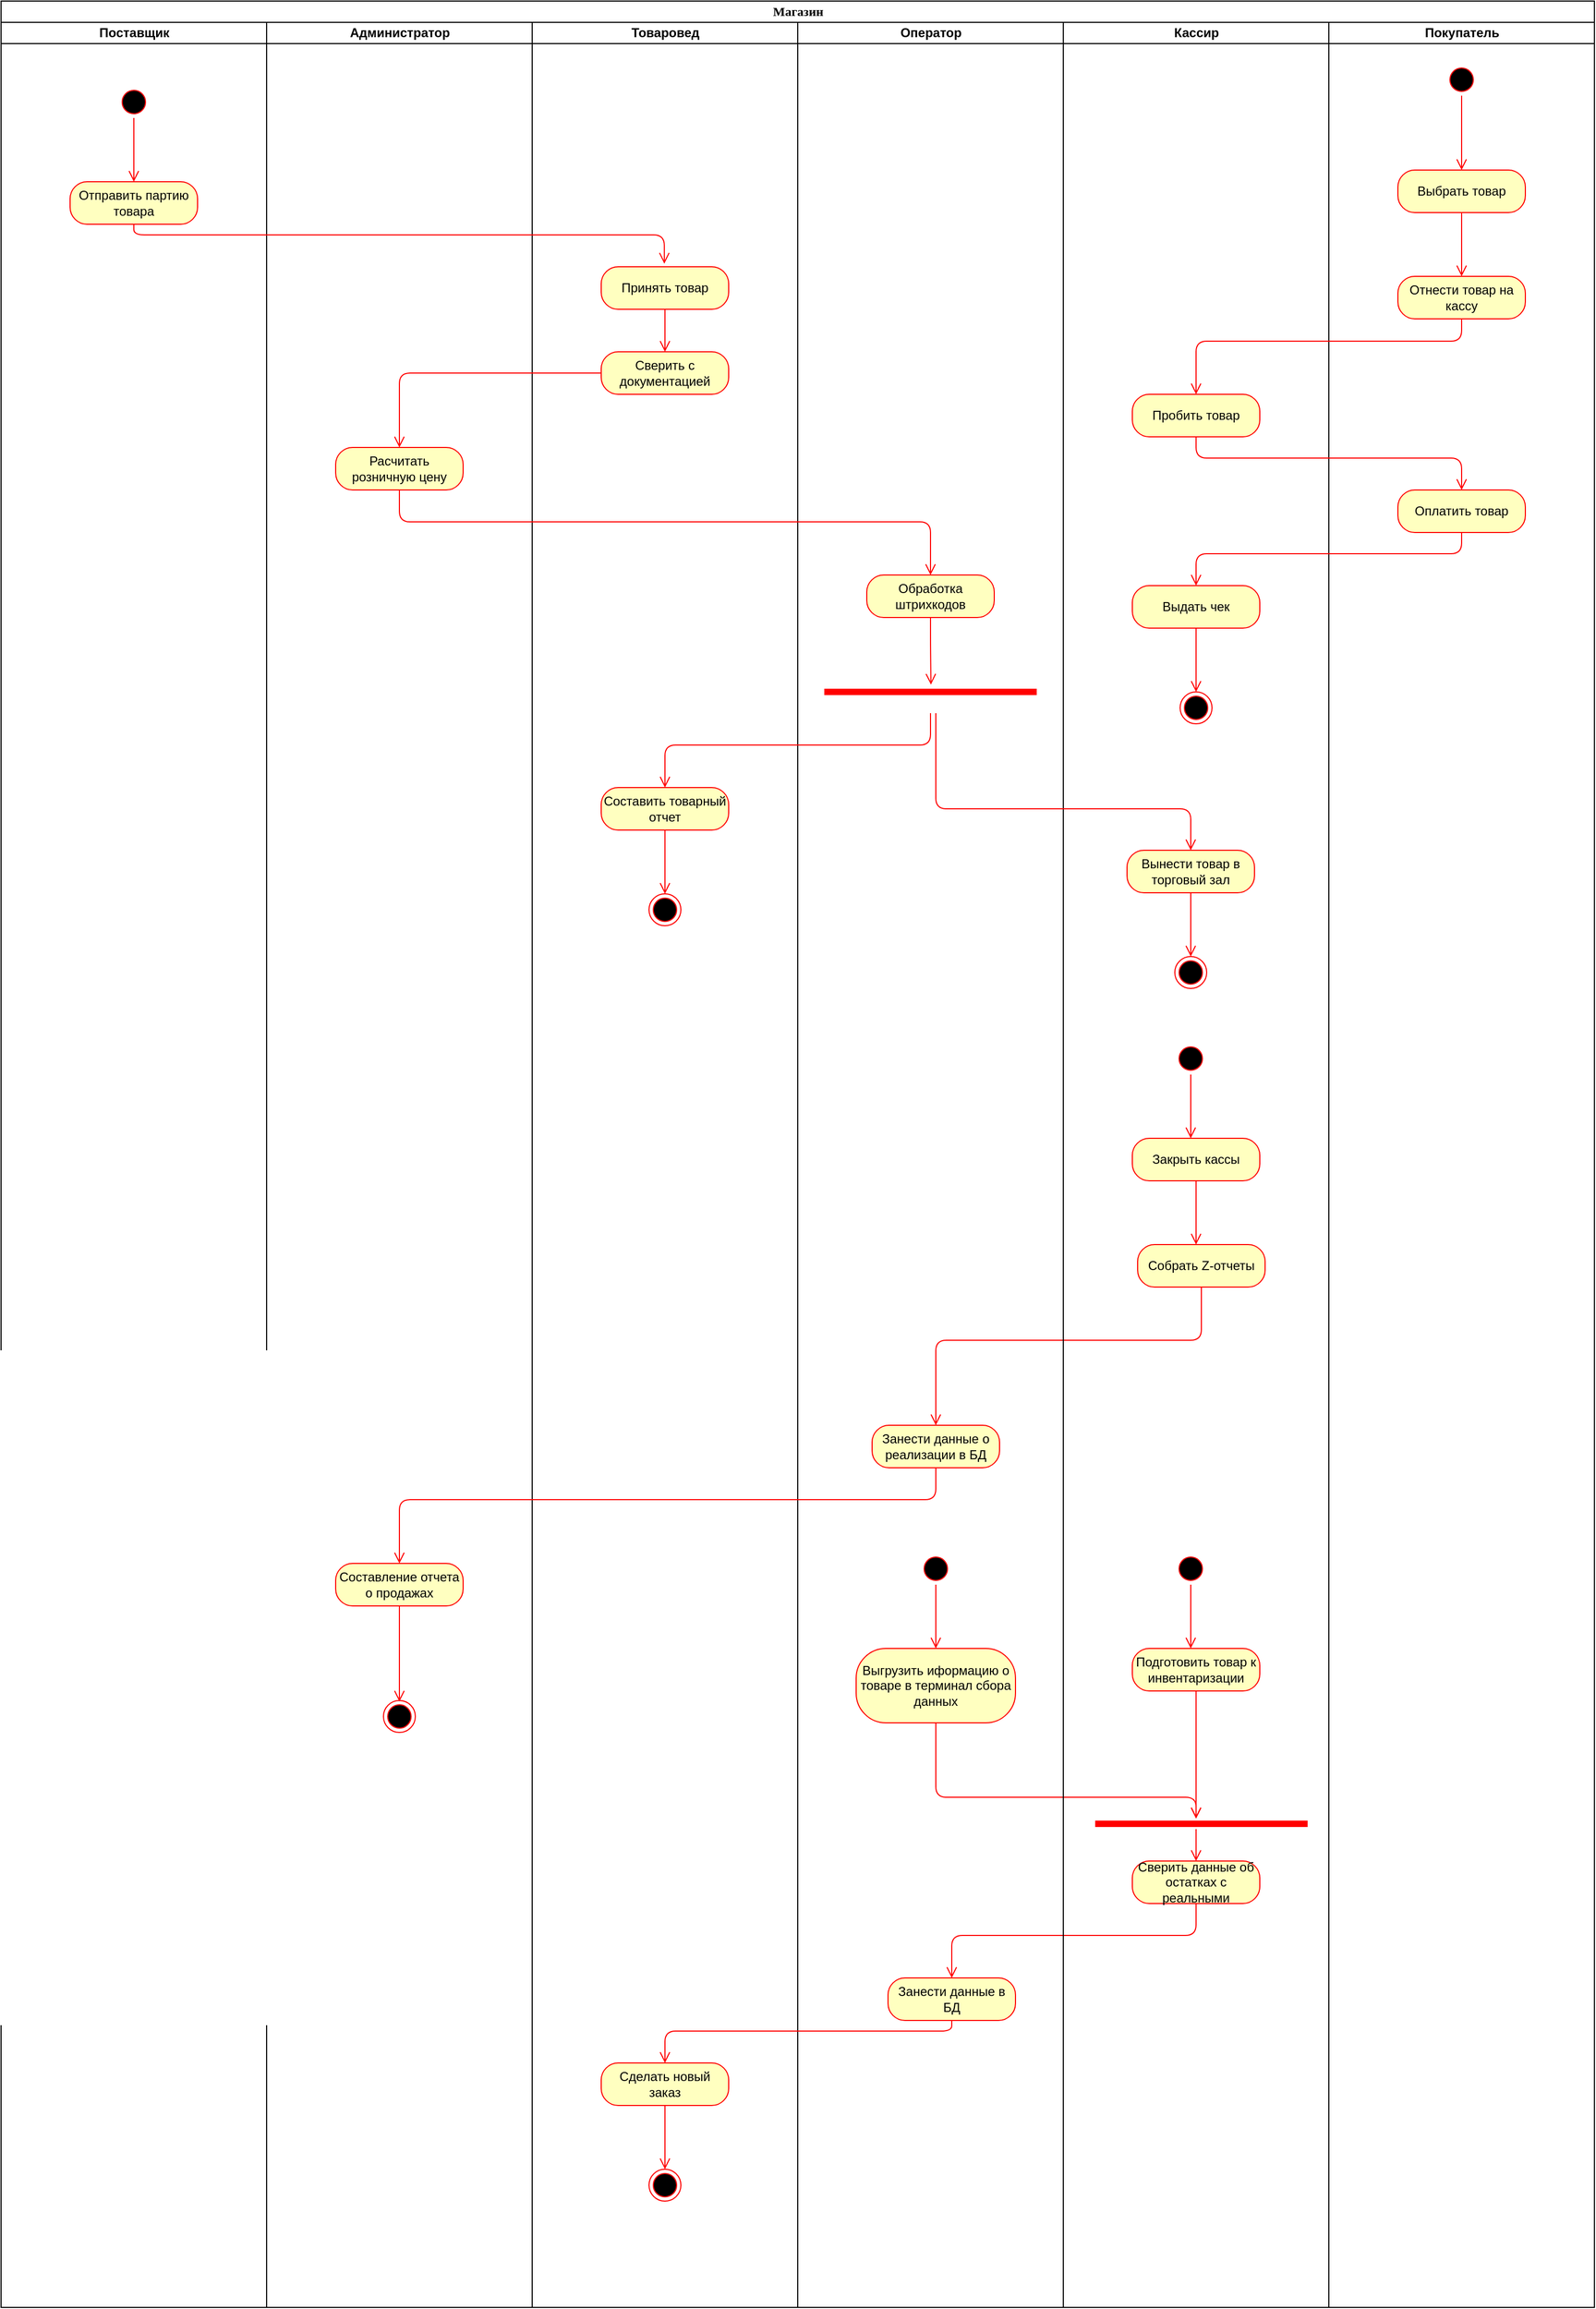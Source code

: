 <mxfile version="14.5.8" type="github">
  <diagram name="Page-1" id="0783ab3e-0a74-02c8-0abd-f7b4e66b4bec">
    <mxGraphModel dx="2476" dy="913" grid="1" gridSize="10" guides="1" tooltips="1" connect="1" arrows="1" fold="1" page="1" pageScale="1" pageWidth="850" pageHeight="1100" background="#ffffff" math="0" shadow="0">
      <root>
        <mxCell id="0" />
        <mxCell id="1" parent="0" />
        <mxCell id="1c1d494c118603dd-1" value="Магазин" style="swimlane;html=1;childLayout=stackLayout;startSize=20;rounded=0;shadow=0;comic=0;labelBackgroundColor=none;strokeWidth=1;fontFamily=Verdana;fontSize=12;align=center;" parent="1" vertex="1">
          <mxGeometry x="-210" y="20" width="1500" height="2170" as="geometry" />
        </mxCell>
        <mxCell id="1c1d494c118603dd-2" value="Администратор" style="swimlane;html=1;startSize=20;" parent="1c1d494c118603dd-1" vertex="1">
          <mxGeometry y="20" width="250" height="2150" as="geometry" />
        </mxCell>
        <mxCell id="bTJI38dJW_3eZtSQt41i-5" value="" style="ellipse;html=1;shape=startState;fillColor=#000000;strokeColor=#ff0000;" parent="1c1d494c118603dd-2" vertex="1">
          <mxGeometry x="110" y="60" width="30" height="30" as="geometry" />
        </mxCell>
        <mxCell id="bTJI38dJW_3eZtSQt41i-6" value="" style="edgeStyle=orthogonalEdgeStyle;html=1;verticalAlign=bottom;endArrow=open;endSize=8;strokeColor=#ff0000;" parent="1c1d494c118603dd-2" source="bTJI38dJW_3eZtSQt41i-5" edge="1">
          <mxGeometry relative="1" as="geometry">
            <mxPoint x="125" y="150" as="targetPoint" />
          </mxGeometry>
        </mxCell>
        <mxCell id="1c1d494c118603dd-3" value="Администратор" style="swimlane;html=1;startSize=20;" parent="1c1d494c118603dd-1" vertex="1">
          <mxGeometry x="250" y="20" width="250" height="2150" as="geometry" />
        </mxCell>
        <mxCell id="bTJI38dJW_3eZtSQt41i-13" value="&lt;div&gt;Расчитать розничную цену&lt;/div&gt;" style="rounded=1;whiteSpace=wrap;html=1;arcSize=40;fontColor=#000000;fillColor=#ffffc0;strokeColor=#ff0000;" parent="1c1d494c118603dd-3" vertex="1">
          <mxGeometry x="65" y="400" width="120" height="40" as="geometry" />
        </mxCell>
        <mxCell id="-8BCLQcnHg3Y3gMtY6GQ-10" value="Составление отчета о продажах" style="rounded=1;whiteSpace=wrap;html=1;arcSize=40;fontColor=#000000;fillColor=#ffffc0;strokeColor=#ff0000;" vertex="1" parent="1c1d494c118603dd-3">
          <mxGeometry x="65" y="1450" width="120" height="40" as="geometry" />
        </mxCell>
        <mxCell id="-8BCLQcnHg3Y3gMtY6GQ-11" value="" style="edgeStyle=orthogonalEdgeStyle;html=1;verticalAlign=bottom;endArrow=open;endSize=8;strokeColor=#ff0000;" edge="1" source="-8BCLQcnHg3Y3gMtY6GQ-10" parent="1c1d494c118603dd-3">
          <mxGeometry relative="1" as="geometry">
            <mxPoint x="125" y="1580" as="targetPoint" />
          </mxGeometry>
        </mxCell>
        <mxCell id="-8BCLQcnHg3Y3gMtY6GQ-12" value="" style="ellipse;html=1;shape=endState;fillColor=#000000;strokeColor=#ff0000;" vertex="1" parent="1c1d494c118603dd-3">
          <mxGeometry x="110" y="1579" width="30" height="30" as="geometry" />
        </mxCell>
        <mxCell id="1c1d494c118603dd-4" value="Товаровед" style="swimlane;html=1;startSize=20;" parent="1c1d494c118603dd-1" vertex="1">
          <mxGeometry x="500" y="20" width="250" height="2150" as="geometry" />
        </mxCell>
        <mxCell id="bTJI38dJW_3eZtSQt41i-9" value="&lt;div&gt;Принять товар&lt;/div&gt;" style="rounded=1;whiteSpace=wrap;html=1;arcSize=40;fontColor=#000000;fillColor=#ffffc0;strokeColor=#ff0000;" parent="1c1d494c118603dd-4" vertex="1">
          <mxGeometry x="65" y="230" width="120" height="40" as="geometry" />
        </mxCell>
        <mxCell id="bTJI38dJW_3eZtSQt41i-10" value="" style="edgeStyle=orthogonalEdgeStyle;html=1;verticalAlign=bottom;endArrow=open;endSize=8;strokeColor=#ff0000;" parent="1c1d494c118603dd-4" source="bTJI38dJW_3eZtSQt41i-9" edge="1">
          <mxGeometry relative="1" as="geometry">
            <mxPoint x="125" y="310" as="targetPoint" />
          </mxGeometry>
        </mxCell>
        <mxCell id="bTJI38dJW_3eZtSQt41i-11" value="&lt;div&gt;Сверить с документацией&lt;/div&gt;" style="rounded=1;whiteSpace=wrap;html=1;arcSize=40;fontColor=#000000;fillColor=#ffffc0;strokeColor=#ff0000;" parent="1c1d494c118603dd-4" vertex="1">
          <mxGeometry x="65" y="310" width="120" height="40" as="geometry" />
        </mxCell>
        <mxCell id="bTJI38dJW_3eZtSQt41i-19" value="&lt;div&gt;Составить товарный отчет&lt;/div&gt;" style="rounded=1;whiteSpace=wrap;html=1;arcSize=40;fontColor=#000000;fillColor=#ffffc0;strokeColor=#ff0000;" parent="1c1d494c118603dd-4" vertex="1">
          <mxGeometry x="65" y="720" width="120" height="40" as="geometry" />
        </mxCell>
        <mxCell id="bTJI38dJW_3eZtSQt41i-20" value="" style="edgeStyle=orthogonalEdgeStyle;html=1;verticalAlign=bottom;endArrow=open;endSize=8;strokeColor=#ff0000;" parent="1c1d494c118603dd-4" source="bTJI38dJW_3eZtSQt41i-19" edge="1">
          <mxGeometry relative="1" as="geometry">
            <mxPoint x="125" y="820" as="targetPoint" />
          </mxGeometry>
        </mxCell>
        <mxCell id="bTJI38dJW_3eZtSQt41i-24" value="" style="ellipse;html=1;shape=endState;fillColor=#000000;strokeColor=#ff0000;" parent="1c1d494c118603dd-4" vertex="1">
          <mxGeometry x="110" y="820" width="30" height="30" as="geometry" />
        </mxCell>
        <mxCell id="-8BCLQcnHg3Y3gMtY6GQ-32" value="Сделать новый заказ" style="rounded=1;whiteSpace=wrap;html=1;arcSize=40;fontColor=#000000;fillColor=#ffffc0;strokeColor=#ff0000;" vertex="1" parent="1c1d494c118603dd-4">
          <mxGeometry x="65" y="1920" width="120" height="40" as="geometry" />
        </mxCell>
        <mxCell id="-8BCLQcnHg3Y3gMtY6GQ-33" value="" style="edgeStyle=orthogonalEdgeStyle;html=1;verticalAlign=bottom;endArrow=open;endSize=8;strokeColor=#ff0000;" edge="1" source="-8BCLQcnHg3Y3gMtY6GQ-32" parent="1c1d494c118603dd-4">
          <mxGeometry relative="1" as="geometry">
            <mxPoint x="125" y="2020" as="targetPoint" />
          </mxGeometry>
        </mxCell>
        <mxCell id="-8BCLQcnHg3Y3gMtY6GQ-34" value="" style="ellipse;html=1;shape=endState;fillColor=#000000;strokeColor=#ff0000;" vertex="1" parent="1c1d494c118603dd-4">
          <mxGeometry x="110" y="2020" width="30" height="30" as="geometry" />
        </mxCell>
        <mxCell id="bTJI38dJW_3eZtSQt41i-4" value="&lt;div&gt;Оператор&lt;/div&gt;" style="swimlane;html=1;startSize=20;" parent="1c1d494c118603dd-1" vertex="1">
          <mxGeometry x="750" y="20" width="250" height="2150" as="geometry" />
        </mxCell>
        <mxCell id="bTJI38dJW_3eZtSQt41i-15" value="&lt;div&gt;Обработка штрихкодов&lt;/div&gt;" style="rounded=1;whiteSpace=wrap;html=1;arcSize=40;fontColor=#000000;fillColor=#ffffc0;strokeColor=#ff0000;" parent="bTJI38dJW_3eZtSQt41i-4" vertex="1">
          <mxGeometry x="65" y="520" width="120" height="40" as="geometry" />
        </mxCell>
        <mxCell id="bTJI38dJW_3eZtSQt41i-16" value="" style="edgeStyle=orthogonalEdgeStyle;html=1;verticalAlign=bottom;endArrow=open;endSize=8;strokeColor=#ff0000;entryX=0.502;entryY=0.329;entryDx=0;entryDy=0;entryPerimeter=0;" parent="bTJI38dJW_3eZtSQt41i-4" source="bTJI38dJW_3eZtSQt41i-15" target="bTJI38dJW_3eZtSQt41i-17" edge="1">
          <mxGeometry relative="1" as="geometry">
            <mxPoint x="125" y="580" as="targetPoint" />
          </mxGeometry>
        </mxCell>
        <mxCell id="bTJI38dJW_3eZtSQt41i-17" value="" style="shape=line;html=1;strokeWidth=6;strokeColor=#ff0000;" parent="bTJI38dJW_3eZtSQt41i-4" vertex="1">
          <mxGeometry x="25" y="610" width="200" height="40" as="geometry" />
        </mxCell>
        <mxCell id="-8BCLQcnHg3Y3gMtY6GQ-8" value="Занести данные о реализации в БД" style="rounded=1;whiteSpace=wrap;html=1;arcSize=40;fontColor=#000000;fillColor=#ffffc0;strokeColor=#ff0000;" vertex="1" parent="bTJI38dJW_3eZtSQt41i-4">
          <mxGeometry x="70" y="1320" width="120" height="40" as="geometry" />
        </mxCell>
        <mxCell id="-8BCLQcnHg3Y3gMtY6GQ-18" value="" style="ellipse;html=1;shape=startState;fillColor=#000000;strokeColor=#ff0000;" vertex="1" parent="bTJI38dJW_3eZtSQt41i-4">
          <mxGeometry x="115" y="1440" width="30" height="30" as="geometry" />
        </mxCell>
        <mxCell id="-8BCLQcnHg3Y3gMtY6GQ-19" value="" style="edgeStyle=orthogonalEdgeStyle;html=1;verticalAlign=bottom;endArrow=open;endSize=8;strokeColor=#ff0000;" edge="1" source="-8BCLQcnHg3Y3gMtY6GQ-18" parent="bTJI38dJW_3eZtSQt41i-4">
          <mxGeometry relative="1" as="geometry">
            <mxPoint x="130" y="1530" as="targetPoint" />
          </mxGeometry>
        </mxCell>
        <mxCell id="-8BCLQcnHg3Y3gMtY6GQ-20" value="Выгрузить иформацию о товаре в терминал сбора данных" style="rounded=1;whiteSpace=wrap;html=1;arcSize=40;fontColor=#000000;fillColor=#ffffc0;strokeColor=#ff0000;" vertex="1" parent="bTJI38dJW_3eZtSQt41i-4">
          <mxGeometry x="55" y="1530" width="150" height="70" as="geometry" />
        </mxCell>
        <mxCell id="-8BCLQcnHg3Y3gMtY6GQ-29" value="Занести данные в БД" style="rounded=1;whiteSpace=wrap;html=1;arcSize=40;fontColor=#000000;fillColor=#ffffc0;strokeColor=#ff0000;" vertex="1" parent="bTJI38dJW_3eZtSQt41i-4">
          <mxGeometry x="85" y="1840" width="120" height="40" as="geometry" />
        </mxCell>
        <mxCell id="bTJI38dJW_3eZtSQt41i-12" value="" style="edgeStyle=orthogonalEdgeStyle;html=1;verticalAlign=bottom;endArrow=open;endSize=8;strokeColor=#ff0000;entryX=0.5;entryY=0;entryDx=0;entryDy=0;" parent="1c1d494c118603dd-1" source="bTJI38dJW_3eZtSQt41i-11" target="bTJI38dJW_3eZtSQt41i-13" edge="1">
          <mxGeometry relative="1" as="geometry">
            <mxPoint x="625" y="430" as="targetPoint" />
          </mxGeometry>
        </mxCell>
        <mxCell id="bTJI38dJW_3eZtSQt41i-14" value="" style="edgeStyle=orthogonalEdgeStyle;html=1;verticalAlign=bottom;endArrow=open;endSize=8;strokeColor=#ff0000;entryX=0.5;entryY=0;entryDx=0;entryDy=0;" parent="1c1d494c118603dd-1" source="bTJI38dJW_3eZtSQt41i-13" target="bTJI38dJW_3eZtSQt41i-15" edge="1">
          <mxGeometry relative="1" as="geometry">
            <mxPoint x="375" y="565" as="targetPoint" />
            <Array as="points">
              <mxPoint x="375" y="490" />
              <mxPoint x="875" y="490" />
            </Array>
          </mxGeometry>
        </mxCell>
        <mxCell id="bTJI38dJW_3eZtSQt41i-18" value="" style="edgeStyle=orthogonalEdgeStyle;html=1;verticalAlign=bottom;endArrow=open;endSize=8;strokeColor=#ff0000;entryX=0.5;entryY=0;entryDx=0;entryDy=0;" parent="1c1d494c118603dd-1" source="bTJI38dJW_3eZtSQt41i-17" target="bTJI38dJW_3eZtSQt41i-19" edge="1">
          <mxGeometry relative="1" as="geometry">
            <mxPoint x="875" y="720" as="targetPoint" />
            <Array as="points">
              <mxPoint x="875" y="700" />
              <mxPoint x="625" y="700" />
            </Array>
          </mxGeometry>
        </mxCell>
        <mxCell id="-8BCLQcnHg3Y3gMtY6GQ-7" value="" style="edgeStyle=orthogonalEdgeStyle;html=1;verticalAlign=bottom;endArrow=open;endSize=8;strokeColor=#ff0000;entryX=0.5;entryY=0;entryDx=0;entryDy=0;" edge="1" source="-8BCLQcnHg3Y3gMtY6GQ-6" parent="1c1d494c118603dd-1" target="-8BCLQcnHg3Y3gMtY6GQ-8">
          <mxGeometry relative="1" as="geometry">
            <mxPoint x="1130" y="1270" as="targetPoint" />
            <Array as="points">
              <mxPoint x="1130" y="1260" />
              <mxPoint x="880" y="1260" />
            </Array>
          </mxGeometry>
        </mxCell>
        <mxCell id="-8BCLQcnHg3Y3gMtY6GQ-9" value="" style="edgeStyle=orthogonalEdgeStyle;html=1;verticalAlign=bottom;endArrow=open;endSize=8;strokeColor=#ff0000;entryX=0.5;entryY=0;entryDx=0;entryDy=0;" edge="1" source="-8BCLQcnHg3Y3gMtY6GQ-8" parent="1c1d494c118603dd-1" target="-8BCLQcnHg3Y3gMtY6GQ-10">
          <mxGeometry relative="1" as="geometry">
            <mxPoint x="880" y="1440" as="targetPoint" />
            <Array as="points">
              <mxPoint x="880" y="1410" />
              <mxPoint x="375" y="1410" />
            </Array>
          </mxGeometry>
        </mxCell>
        <mxCell id="-8BCLQcnHg3Y3gMtY6GQ-21" value="" style="edgeStyle=orthogonalEdgeStyle;html=1;verticalAlign=bottom;endArrow=open;endSize=8;strokeColor=#ff0000;" edge="1" source="-8BCLQcnHg3Y3gMtY6GQ-20" parent="1c1d494c118603dd-1" target="-8BCLQcnHg3Y3gMtY6GQ-25">
          <mxGeometry relative="1" as="geometry">
            <mxPoint x="880" y="1650" as="targetPoint" />
            <Array as="points">
              <mxPoint x="880" y="1690" />
              <mxPoint x="1125" y="1690" />
            </Array>
          </mxGeometry>
        </mxCell>
        <mxCell id="-8BCLQcnHg3Y3gMtY6GQ-28" value="" style="edgeStyle=orthogonalEdgeStyle;html=1;verticalAlign=bottom;endArrow=open;endSize=8;strokeColor=#ff0000;entryX=0.5;entryY=0;entryDx=0;entryDy=0;" edge="1" source="-8BCLQcnHg3Y3gMtY6GQ-27" parent="1c1d494c118603dd-1" target="-8BCLQcnHg3Y3gMtY6GQ-29">
          <mxGeometry relative="1" as="geometry">
            <mxPoint x="1125" y="1930" as="targetPoint" />
            <Array as="points">
              <mxPoint x="1125" y="1820" />
              <mxPoint x="895" y="1820" />
            </Array>
          </mxGeometry>
        </mxCell>
        <mxCell id="bTJI38dJW_3eZtSQt41i-1" value="&lt;div&gt;Кассир&lt;/div&gt;" style="swimlane;html=1;startSize=20;" parent="1c1d494c118603dd-1" vertex="1">
          <mxGeometry x="1000" y="20" width="250" height="2150" as="geometry" />
        </mxCell>
        <mxCell id="bTJI38dJW_3eZtSQt41i-22" value="&lt;div&gt;Вынести товар в торговый зал&lt;/div&gt;" style="rounded=1;whiteSpace=wrap;html=1;arcSize=40;fontColor=#000000;fillColor=#ffffc0;strokeColor=#ff0000;" parent="bTJI38dJW_3eZtSQt41i-1" vertex="1">
          <mxGeometry x="60" y="779" width="120" height="40" as="geometry" />
        </mxCell>
        <mxCell id="bTJI38dJW_3eZtSQt41i-23" value="" style="edgeStyle=orthogonalEdgeStyle;html=1;verticalAlign=bottom;endArrow=open;endSize=8;strokeColor=#ff0000;entryX=0.5;entryY=0;entryDx=0;entryDy=0;" parent="bTJI38dJW_3eZtSQt41i-1" source="bTJI38dJW_3eZtSQt41i-22" target="bTJI38dJW_3eZtSQt41i-25" edge="1">
          <mxGeometry relative="1" as="geometry">
            <mxPoint x="120" y="869" as="targetPoint" />
          </mxGeometry>
        </mxCell>
        <mxCell id="bTJI38dJW_3eZtSQt41i-21" value="" style="edgeStyle=orthogonalEdgeStyle;html=1;verticalAlign=bottom;endArrow=open;endSize=8;strokeColor=#ff0000;entryX=0.5;entryY=0;entryDx=0;entryDy=0;" parent="bTJI38dJW_3eZtSQt41i-1" target="bTJI38dJW_3eZtSQt41i-22" edge="1">
          <mxGeometry relative="1" as="geometry">
            <mxPoint x="130" y="710" as="targetPoint" />
            <mxPoint x="-120" y="650" as="sourcePoint" />
            <Array as="points">
              <mxPoint x="-120" y="740" />
              <mxPoint x="120" y="740" />
            </Array>
          </mxGeometry>
        </mxCell>
        <mxCell id="bTJI38dJW_3eZtSQt41i-25" value="" style="ellipse;html=1;shape=endState;fillColor=#000000;strokeColor=#ff0000;" parent="bTJI38dJW_3eZtSQt41i-1" vertex="1">
          <mxGeometry x="105" y="879" width="30" height="30" as="geometry" />
        </mxCell>
        <mxCell id="bTJI38dJW_3eZtSQt41i-35" value="Пробить товар" style="rounded=1;whiteSpace=wrap;html=1;arcSize=40;fontColor=#000000;fillColor=#ffffc0;strokeColor=#ff0000;" parent="bTJI38dJW_3eZtSQt41i-1" vertex="1">
          <mxGeometry x="65" y="350" width="120" height="40" as="geometry" />
        </mxCell>
        <mxCell id="bTJI38dJW_3eZtSQt41i-39" value="&lt;div&gt;Выда&lt;span&gt;ть чек&lt;/span&gt;&lt;/div&gt;" style="rounded=1;whiteSpace=wrap;html=1;arcSize=40;fontColor=#000000;fillColor=#ffffc0;strokeColor=#ff0000;" parent="bTJI38dJW_3eZtSQt41i-1" vertex="1">
          <mxGeometry x="65" y="530" width="120" height="40" as="geometry" />
        </mxCell>
        <mxCell id="bTJI38dJW_3eZtSQt41i-40" value="" style="edgeStyle=orthogonalEdgeStyle;html=1;verticalAlign=bottom;endArrow=open;endSize=8;strokeColor=#ff0000;" parent="bTJI38dJW_3eZtSQt41i-1" source="bTJI38dJW_3eZtSQt41i-39" edge="1">
          <mxGeometry relative="1" as="geometry">
            <mxPoint x="125" y="630" as="targetPoint" />
          </mxGeometry>
        </mxCell>
        <mxCell id="bTJI38dJW_3eZtSQt41i-41" value="" style="ellipse;html=1;shape=endState;fillColor=#000000;strokeColor=#ff0000;" parent="bTJI38dJW_3eZtSQt41i-1" vertex="1">
          <mxGeometry x="110" y="630" width="30" height="30" as="geometry" />
        </mxCell>
        <mxCell id="-8BCLQcnHg3Y3gMtY6GQ-2" value="" style="ellipse;html=1;shape=startState;fillColor=#000000;strokeColor=#ff0000;" vertex="1" parent="bTJI38dJW_3eZtSQt41i-1">
          <mxGeometry x="105" y="960" width="30" height="30" as="geometry" />
        </mxCell>
        <mxCell id="-8BCLQcnHg3Y3gMtY6GQ-3" value="" style="edgeStyle=orthogonalEdgeStyle;html=1;verticalAlign=bottom;endArrow=open;endSize=8;strokeColor=#ff0000;" edge="1" source="-8BCLQcnHg3Y3gMtY6GQ-2" parent="bTJI38dJW_3eZtSQt41i-1">
          <mxGeometry relative="1" as="geometry">
            <mxPoint x="120" y="1050" as="targetPoint" />
          </mxGeometry>
        </mxCell>
        <mxCell id="-8BCLQcnHg3Y3gMtY6GQ-4" value="Закрыть кассы" style="rounded=1;whiteSpace=wrap;html=1;arcSize=40;fontColor=#000000;fillColor=#ffffc0;strokeColor=#ff0000;" vertex="1" parent="bTJI38dJW_3eZtSQt41i-1">
          <mxGeometry x="65" y="1050" width="120" height="40" as="geometry" />
        </mxCell>
        <mxCell id="-8BCLQcnHg3Y3gMtY6GQ-5" value="" style="edgeStyle=orthogonalEdgeStyle;html=1;verticalAlign=bottom;endArrow=open;endSize=8;strokeColor=#ff0000;" edge="1" source="-8BCLQcnHg3Y3gMtY6GQ-4" parent="bTJI38dJW_3eZtSQt41i-1">
          <mxGeometry relative="1" as="geometry">
            <mxPoint x="125" y="1150" as="targetPoint" />
          </mxGeometry>
        </mxCell>
        <mxCell id="-8BCLQcnHg3Y3gMtY6GQ-6" value="Собрать Z-отчеты" style="rounded=1;whiteSpace=wrap;html=1;arcSize=40;fontColor=#000000;fillColor=#ffffc0;strokeColor=#ff0000;" vertex="1" parent="bTJI38dJW_3eZtSQt41i-1">
          <mxGeometry x="70" y="1150" width="120" height="40" as="geometry" />
        </mxCell>
        <mxCell id="-8BCLQcnHg3Y3gMtY6GQ-16" value="" style="ellipse;html=1;shape=startState;fillColor=#000000;strokeColor=#ff0000;" vertex="1" parent="bTJI38dJW_3eZtSQt41i-1">
          <mxGeometry x="105" y="1440" width="30" height="30" as="geometry" />
        </mxCell>
        <mxCell id="-8BCLQcnHg3Y3gMtY6GQ-17" value="" style="edgeStyle=orthogonalEdgeStyle;html=1;verticalAlign=bottom;endArrow=open;endSize=8;strokeColor=#ff0000;" edge="1" source="-8BCLQcnHg3Y3gMtY6GQ-16" parent="bTJI38dJW_3eZtSQt41i-1">
          <mxGeometry relative="1" as="geometry">
            <mxPoint x="120" y="1530" as="targetPoint" />
          </mxGeometry>
        </mxCell>
        <mxCell id="-8BCLQcnHg3Y3gMtY6GQ-23" value="Подготовить товар к инвентаризации" style="rounded=1;whiteSpace=wrap;html=1;arcSize=40;fontColor=#000000;fillColor=#ffffc0;strokeColor=#ff0000;" vertex="1" parent="bTJI38dJW_3eZtSQt41i-1">
          <mxGeometry x="65" y="1530" width="120" height="40" as="geometry" />
        </mxCell>
        <mxCell id="-8BCLQcnHg3Y3gMtY6GQ-24" value="" style="edgeStyle=orthogonalEdgeStyle;html=1;verticalAlign=bottom;endArrow=open;endSize=8;strokeColor=#ff0000;" edge="1" source="-8BCLQcnHg3Y3gMtY6GQ-23" parent="bTJI38dJW_3eZtSQt41i-1">
          <mxGeometry relative="1" as="geometry">
            <mxPoint x="125" y="1690" as="targetPoint" />
          </mxGeometry>
        </mxCell>
        <mxCell id="-8BCLQcnHg3Y3gMtY6GQ-25" value="" style="shape=line;html=1;strokeWidth=6;strokeColor=#ff0000;" vertex="1" parent="bTJI38dJW_3eZtSQt41i-1">
          <mxGeometry x="30" y="1690" width="200" height="10" as="geometry" />
        </mxCell>
        <mxCell id="-8BCLQcnHg3Y3gMtY6GQ-26" value="" style="edgeStyle=orthogonalEdgeStyle;html=1;verticalAlign=bottom;endArrow=open;endSize=8;strokeColor=#ff0000;entryX=0.5;entryY=0;entryDx=0;entryDy=0;" edge="1" source="-8BCLQcnHg3Y3gMtY6GQ-25" parent="bTJI38dJW_3eZtSQt41i-1" target="-8BCLQcnHg3Y3gMtY6GQ-27">
          <mxGeometry relative="1" as="geometry">
            <mxPoint x="125" y="1810" as="targetPoint" />
            <Array as="points">
              <mxPoint x="125" y="1710" />
              <mxPoint x="125" y="1710" />
            </Array>
          </mxGeometry>
        </mxCell>
        <mxCell id="-8BCLQcnHg3Y3gMtY6GQ-27" value="Сверить данные об остатках с реальными" style="rounded=1;whiteSpace=wrap;html=1;arcSize=40;fontColor=#000000;fillColor=#ffffc0;strokeColor=#ff0000;" vertex="1" parent="bTJI38dJW_3eZtSQt41i-1">
          <mxGeometry x="65" y="1730" width="120" height="40" as="geometry" />
        </mxCell>
        <mxCell id="-8BCLQcnHg3Y3gMtY6GQ-30" value="" style="edgeStyle=orthogonalEdgeStyle;html=1;verticalAlign=bottom;endArrow=open;endSize=8;strokeColor=#ff0000;entryX=0.5;entryY=0;entryDx=0;entryDy=0;" edge="1" source="-8BCLQcnHg3Y3gMtY6GQ-29" parent="1c1d494c118603dd-1" target="-8BCLQcnHg3Y3gMtY6GQ-32">
          <mxGeometry relative="1" as="geometry">
            <mxPoint x="895" y="2040" as="targetPoint" />
            <Array as="points">
              <mxPoint x="895" y="1910" />
              <mxPoint x="625" y="1910" />
            </Array>
          </mxGeometry>
        </mxCell>
        <mxCell id="bTJI38dJW_3eZtSQt41i-2" value="Покупатель" style="swimlane;html=1;startSize=20;" parent="1" vertex="1">
          <mxGeometry x="1040" y="40" width="250" height="2150" as="geometry" />
        </mxCell>
        <mxCell id="bTJI38dJW_3eZtSQt41i-29" value="" style="ellipse;html=1;shape=startState;fillColor=#000000;strokeColor=#ff0000;" parent="bTJI38dJW_3eZtSQt41i-2" vertex="1">
          <mxGeometry x="110" y="39" width="30" height="30" as="geometry" />
        </mxCell>
        <mxCell id="bTJI38dJW_3eZtSQt41i-30" value="" style="edgeStyle=orthogonalEdgeStyle;html=1;verticalAlign=bottom;endArrow=open;endSize=8;strokeColor=#ff0000;entryX=0.5;entryY=0;entryDx=0;entryDy=0;" parent="bTJI38dJW_3eZtSQt41i-2" source="bTJI38dJW_3eZtSQt41i-29" target="bTJI38dJW_3eZtSQt41i-31" edge="1">
          <mxGeometry relative="1" as="geometry">
            <mxPoint x="125" y="129" as="targetPoint" />
          </mxGeometry>
        </mxCell>
        <mxCell id="bTJI38dJW_3eZtSQt41i-31" value="Выбрать товар" style="rounded=1;whiteSpace=wrap;html=1;arcSize=40;fontColor=#000000;fillColor=#ffffc0;strokeColor=#ff0000;" parent="bTJI38dJW_3eZtSQt41i-2" vertex="1">
          <mxGeometry x="65" y="139" width="120" height="40" as="geometry" />
        </mxCell>
        <mxCell id="bTJI38dJW_3eZtSQt41i-32" value="" style="edgeStyle=orthogonalEdgeStyle;html=1;verticalAlign=bottom;endArrow=open;endSize=8;strokeColor=#ff0000;" parent="bTJI38dJW_3eZtSQt41i-2" source="bTJI38dJW_3eZtSQt41i-31" edge="1">
          <mxGeometry relative="1" as="geometry">
            <mxPoint x="125" y="239" as="targetPoint" />
          </mxGeometry>
        </mxCell>
        <mxCell id="bTJI38dJW_3eZtSQt41i-33" value="&lt;div&gt;Отнести товар на кассу&lt;/div&gt;" style="rounded=1;whiteSpace=wrap;html=1;arcSize=40;fontColor=#000000;fillColor=#ffffc0;strokeColor=#ff0000;" parent="bTJI38dJW_3eZtSQt41i-2" vertex="1">
          <mxGeometry x="65" y="239" width="120" height="40" as="geometry" />
        </mxCell>
        <mxCell id="bTJI38dJW_3eZtSQt41i-37" value="Оплатить товар" style="rounded=1;whiteSpace=wrap;html=1;arcSize=40;fontColor=#000000;fillColor=#ffffc0;strokeColor=#ff0000;" parent="bTJI38dJW_3eZtSQt41i-2" vertex="1">
          <mxGeometry x="65" y="440" width="120" height="40" as="geometry" />
        </mxCell>
        <mxCell id="bTJI38dJW_3eZtSQt41i-3" value="Поставщик" style="swimlane;html=1;startSize=20;" parent="1" vertex="1">
          <mxGeometry x="-210" y="40" width="250" height="2150" as="geometry" />
        </mxCell>
        <mxCell id="bTJI38dJW_3eZtSQt41i-7" value="Отправить партию товара" style="rounded=1;whiteSpace=wrap;html=1;arcSize=40;fontColor=#000000;fillColor=#ffffc0;strokeColor=#ff0000;" parent="bTJI38dJW_3eZtSQt41i-3" vertex="1">
          <mxGeometry x="65" y="150" width="120" height="40" as="geometry" />
        </mxCell>
        <mxCell id="bTJI38dJW_3eZtSQt41i-8" value="" style="edgeStyle=orthogonalEdgeStyle;html=1;verticalAlign=bottom;endArrow=open;endSize=8;strokeColor=#ff0000;entryX=0.495;entryY=-0.073;entryDx=0;entryDy=0;entryPerimeter=0;" parent="1" source="bTJI38dJW_3eZtSQt41i-7" target="bTJI38dJW_3eZtSQt41i-9" edge="1">
          <mxGeometry relative="1" as="geometry">
            <mxPoint x="-85" y="290" as="targetPoint" />
            <Array as="points">
              <mxPoint x="-85" y="240" />
              <mxPoint x="414" y="240" />
            </Array>
          </mxGeometry>
        </mxCell>
        <mxCell id="bTJI38dJW_3eZtSQt41i-34" value="" style="edgeStyle=orthogonalEdgeStyle;html=1;verticalAlign=bottom;endArrow=open;endSize=8;strokeColor=#ff0000;entryX=0.5;entryY=0;entryDx=0;entryDy=0;" parent="1" source="bTJI38dJW_3eZtSQt41i-33" target="bTJI38dJW_3eZtSQt41i-35" edge="1">
          <mxGeometry relative="1" as="geometry">
            <mxPoint x="1165" y="379" as="targetPoint" />
            <Array as="points">
              <mxPoint x="1165" y="340" />
              <mxPoint x="915" y="340" />
            </Array>
          </mxGeometry>
        </mxCell>
        <mxCell id="bTJI38dJW_3eZtSQt41i-36" value="" style="edgeStyle=orthogonalEdgeStyle;html=1;verticalAlign=bottom;endArrow=open;endSize=8;strokeColor=#ff0000;entryX=0.5;entryY=0;entryDx=0;entryDy=0;" parent="1" source="bTJI38dJW_3eZtSQt41i-35" target="bTJI38dJW_3eZtSQt41i-37" edge="1">
          <mxGeometry relative="1" as="geometry">
            <mxPoint x="915" y="490" as="targetPoint" />
            <Array as="points">
              <mxPoint x="915" y="450" />
              <mxPoint x="1165" y="450" />
            </Array>
          </mxGeometry>
        </mxCell>
        <mxCell id="bTJI38dJW_3eZtSQt41i-38" value="" style="edgeStyle=orthogonalEdgeStyle;html=1;verticalAlign=bottom;endArrow=open;endSize=8;strokeColor=#ff0000;entryX=0.5;entryY=0;entryDx=0;entryDy=0;" parent="1" source="bTJI38dJW_3eZtSQt41i-37" target="bTJI38dJW_3eZtSQt41i-39" edge="1">
          <mxGeometry relative="1" as="geometry">
            <mxPoint x="1165" y="580" as="targetPoint" />
            <Array as="points">
              <mxPoint x="1165" y="540" />
              <mxPoint x="915" y="540" />
            </Array>
          </mxGeometry>
        </mxCell>
      </root>
    </mxGraphModel>
  </diagram>
</mxfile>
